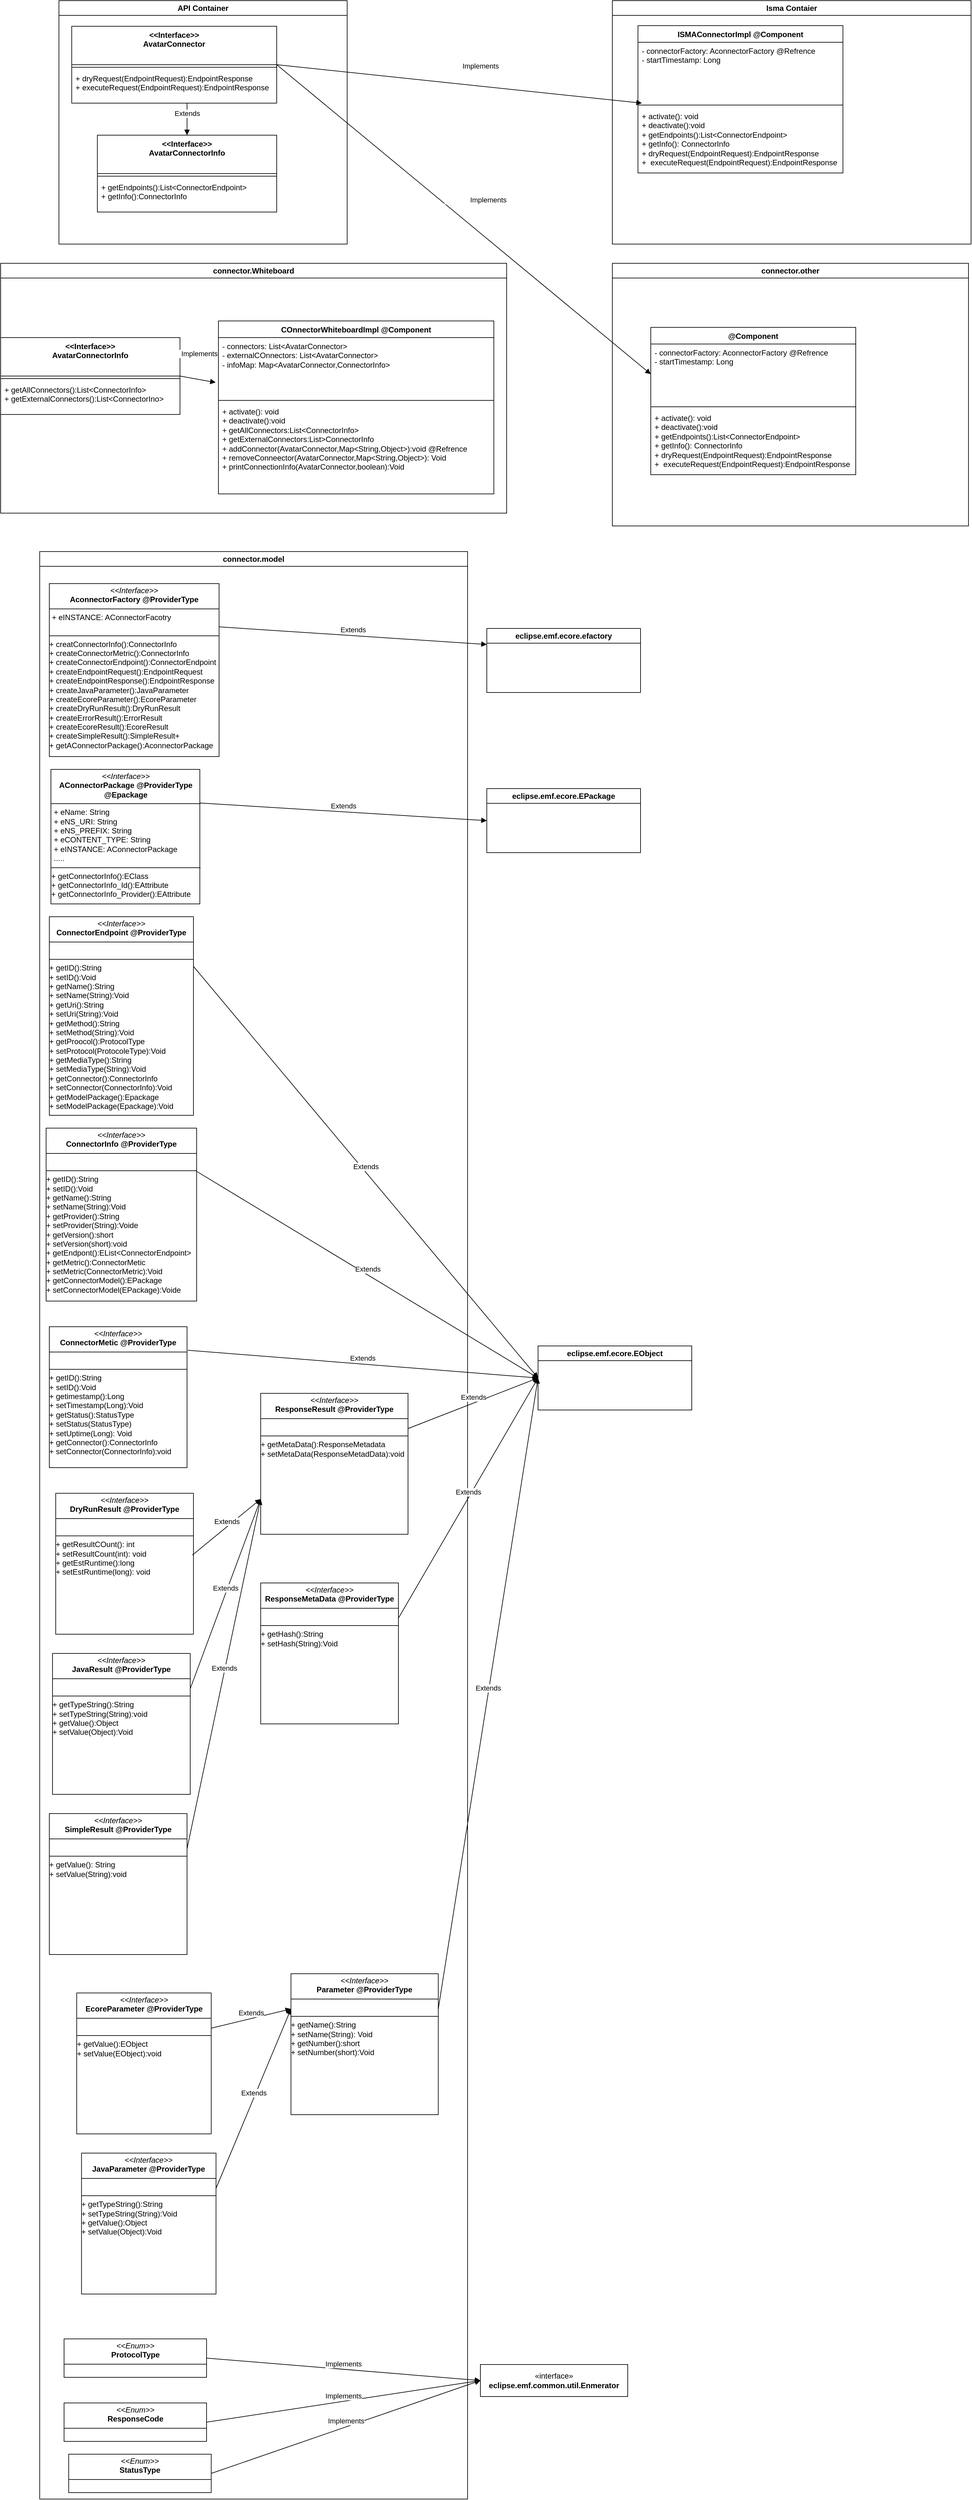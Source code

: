 <mxfile version="26.3.0">
  <diagram id="C5RBs43oDa-KdzZeNtuy" name="Page-1">
    <mxGraphModel dx="2383" dy="1114" grid="1" gridSize="10" guides="1" tooltips="1" connect="1" arrows="1" fold="1" page="1" pageScale="1" pageWidth="827" pageHeight="1169" math="0" shadow="0">
      <root>
        <mxCell id="WIyWlLk6GJQsqaUBKTNV-0" />
        <mxCell id="WIyWlLk6GJQsqaUBKTNV-1" parent="WIyWlLk6GJQsqaUBKTNV-0" />
        <mxCell id="YxOy0pmNRRjboRJVO0OH-23" value="Isma Contaier" style="swimlane;whiteSpace=wrap;html=1;" parent="WIyWlLk6GJQsqaUBKTNV-1" vertex="1">
          <mxGeometry x="134" y="20" width="560" height="380" as="geometry" />
        </mxCell>
        <mxCell id="djY0cKDpvmUm5j8Hwuhj-0" value="ISMAConnectorImpl @Component" style="swimlane;fontStyle=1;align=center;verticalAlign=top;childLayout=stackLayout;horizontal=1;startSize=26;horizontalStack=0;resizeParent=1;resizeParentMax=0;resizeLast=0;collapsible=1;marginBottom=0;whiteSpace=wrap;html=1;" vertex="1" parent="YxOy0pmNRRjboRJVO0OH-23">
          <mxGeometry x="40" y="39" width="320" height="230" as="geometry" />
        </mxCell>
        <mxCell id="djY0cKDpvmUm5j8Hwuhj-1" value="- connectorFactory: AconnectorFactory @Refrence&lt;div&gt;- startTimestamp: Long&lt;/div&gt;" style="text;strokeColor=none;fillColor=none;align=left;verticalAlign=top;spacingLeft=4;spacingRight=4;overflow=hidden;rotatable=0;points=[[0,0.5],[1,0.5]];portConstraint=eastwest;whiteSpace=wrap;html=1;" vertex="1" parent="djY0cKDpvmUm5j8Hwuhj-0">
          <mxGeometry y="26" width="320" height="94" as="geometry" />
        </mxCell>
        <mxCell id="djY0cKDpvmUm5j8Hwuhj-2" value="" style="line;strokeWidth=1;fillColor=none;align=left;verticalAlign=middle;spacingTop=-1;spacingLeft=3;spacingRight=3;rotatable=0;labelPosition=right;points=[];portConstraint=eastwest;strokeColor=inherit;" vertex="1" parent="djY0cKDpvmUm5j8Hwuhj-0">
          <mxGeometry y="120" width="320" height="8" as="geometry" />
        </mxCell>
        <mxCell id="djY0cKDpvmUm5j8Hwuhj-3" value="+ activate(): void&lt;div&gt;+ deactivate():void&lt;/div&gt;&lt;div&gt;+ getEndpoints():List&amp;lt;ConnectorEndpoint&amp;gt;&lt;/div&gt;&lt;div&gt;+ getInfo(): ConnectorInfo&lt;/div&gt;&lt;div&gt;+&amp;nbsp;&lt;span style=&quot;background-color: transparent; color: light-dark(rgb(0, 0, 0), rgb(255, 255, 255));&quot;&gt;dryRequest(EndpointRequest):EndpointResponse&lt;/span&gt;&lt;/div&gt;&lt;div&gt;&lt;span style=&quot;background-color: transparent; color: light-dark(rgb(0, 0, 0), rgb(255, 255, 255));&quot;&gt;+&amp;nbsp;&lt;/span&gt;&lt;span style=&quot;background-color: transparent; color: light-dark(rgb(0, 0, 0), rgb(255, 255, 255));&quot;&gt;&amp;nbsp;executeRequest(EndpointRequest):EndpointResponse&amp;nbsp;&lt;/span&gt;&lt;/div&gt;&lt;div&gt;&lt;span style=&quot;background-color: transparent; color: light-dark(rgb(0, 0, 0), rgb(255, 255, 255));&quot;&gt;&lt;br&gt;&lt;/span&gt;&lt;/div&gt;&lt;div&gt;&lt;span style=&quot;background-color: transparent; color: light-dark(rgb(0, 0, 0), rgb(255, 255, 255));&quot;&gt;&lt;br&gt;&lt;/span&gt;&lt;/div&gt;&lt;div&gt;&lt;span style=&quot;background-color: transparent; color: light-dark(rgb(0, 0, 0), rgb(255, 255, 255));&quot;&gt;&lt;br&gt;&lt;/span&gt;&lt;/div&gt;" style="text;strokeColor=none;fillColor=none;align=left;verticalAlign=top;spacingLeft=4;spacingRight=4;overflow=hidden;rotatable=0;points=[[0,0.5],[1,0.5]];portConstraint=eastwest;whiteSpace=wrap;html=1;" vertex="1" parent="djY0cKDpvmUm5j8Hwuhj-0">
          <mxGeometry y="128" width="320" height="102" as="geometry" />
        </mxCell>
        <mxCell id="YxOy0pmNRRjboRJVO0OH-12" value="API Container" style="swimlane;whiteSpace=wrap;html=1;" parent="WIyWlLk6GJQsqaUBKTNV-1" vertex="1">
          <mxGeometry x="-730" y="20" width="450" height="380" as="geometry" />
        </mxCell>
        <mxCell id="YxOy0pmNRRjboRJVO0OH-15" value="&amp;lt;&amp;lt;Interface&amp;gt;&amp;gt;&lt;div&gt;AvatarConnector&lt;/div&gt;" style="swimlane;fontStyle=1;align=center;verticalAlign=top;childLayout=stackLayout;horizontal=1;startSize=60;horizontalStack=0;resizeParent=1;resizeParentMax=0;resizeLast=0;collapsible=1;marginBottom=0;whiteSpace=wrap;html=1;fillStyle=auto;" parent="YxOy0pmNRRjboRJVO0OH-12" vertex="1">
          <mxGeometry x="20" y="40" width="320" height="120" as="geometry">
            <mxRectangle x="60" y="50" width="120" height="40" as="alternateBounds" />
          </mxGeometry>
        </mxCell>
        <mxCell id="YxOy0pmNRRjboRJVO0OH-17" value="" style="line;strokeWidth=1;fillColor=none;align=left;verticalAlign=middle;spacingTop=-1;spacingLeft=3;spacingRight=3;rotatable=0;labelPosition=right;points=[];portConstraint=eastwest;strokeColor=inherit;" parent="YxOy0pmNRRjboRJVO0OH-15" vertex="1">
          <mxGeometry y="60" width="320" height="8" as="geometry" />
        </mxCell>
        <mxCell id="YxOy0pmNRRjboRJVO0OH-18" value="+ dryRequest(EndpointRequest):EndpointResponse&lt;div&gt;+ executeRequest(EndpointRequest):EndpointResponse&amp;nbsp;&lt;/div&gt;" style="text;strokeColor=none;fillColor=none;align=left;verticalAlign=top;spacingLeft=4;spacingRight=4;overflow=hidden;rotatable=0;points=[[0,0.5],[1,0.5]];portConstraint=eastwest;whiteSpace=wrap;html=1;" parent="YxOy0pmNRRjboRJVO0OH-15" vertex="1">
          <mxGeometry y="68" width="320" height="52" as="geometry" />
        </mxCell>
        <mxCell id="YxOy0pmNRRjboRJVO0OH-19" value="&amp;lt;&amp;lt;Interface&amp;gt;&amp;gt;&lt;div&gt;AvatarConnectorInfo&lt;/div&gt;" style="swimlane;fontStyle=1;align=center;verticalAlign=top;childLayout=stackLayout;horizontal=1;startSize=60;horizontalStack=0;resizeParent=1;resizeParentMax=0;resizeLast=0;collapsible=1;marginBottom=0;whiteSpace=wrap;html=1;fillStyle=auto;" parent="YxOy0pmNRRjboRJVO0OH-12" vertex="1">
          <mxGeometry x="60" y="210" width="280" height="120" as="geometry">
            <mxRectangle x="60" y="50" width="120" height="40" as="alternateBounds" />
          </mxGeometry>
        </mxCell>
        <mxCell id="YxOy0pmNRRjboRJVO0OH-20" value="" style="line;strokeWidth=1;fillColor=none;align=left;verticalAlign=middle;spacingTop=-1;spacingLeft=3;spacingRight=3;rotatable=0;labelPosition=right;points=[];portConstraint=eastwest;strokeColor=inherit;" parent="YxOy0pmNRRjboRJVO0OH-19" vertex="1">
          <mxGeometry y="60" width="280" height="8" as="geometry" />
        </mxCell>
        <mxCell id="YxOy0pmNRRjboRJVO0OH-21" value="+ getEndpoints():List&amp;lt;ConnectorEndpoint&amp;gt;&lt;div&gt;+ getInfo():ConnectorInfo&amp;nbsp;&lt;/div&gt;" style="text;strokeColor=none;fillColor=none;align=left;verticalAlign=top;spacingLeft=4;spacingRight=4;overflow=hidden;rotatable=0;points=[[0,0.5],[1,0.5]];portConstraint=eastwest;whiteSpace=wrap;html=1;" parent="YxOy0pmNRRjboRJVO0OH-19" vertex="1">
          <mxGeometry y="68" width="280" height="52" as="geometry" />
        </mxCell>
        <mxCell id="YxOy0pmNRRjboRJVO0OH-24" value="Extends" style="html=1;verticalAlign=bottom;endArrow=block;curved=0;rounded=0;entryX=0.5;entryY=0;entryDx=0;entryDy=0;" parent="YxOy0pmNRRjboRJVO0OH-12" target="YxOy0pmNRRjboRJVO0OH-19" edge="1">
          <mxGeometry width="80" relative="1" as="geometry">
            <mxPoint x="200" y="160" as="sourcePoint" />
            <mxPoint x="290" y="380.5" as="targetPoint" />
          </mxGeometry>
        </mxCell>
        <mxCell id="djY0cKDpvmUm5j8Hwuhj-4" value="&lt;blockquote style=&quot;margin: 0 0 0 40px; border: none; padding: 0px;&quot;&gt;Implements&lt;/blockquote&gt;" style="html=1;verticalAlign=bottom;endArrow=block;curved=0;rounded=0;entryX=0.019;entryY=0.125;entryDx=0;entryDy=0;exitX=1;exitY=0.5;exitDx=0;exitDy=0;entryPerimeter=0;" edge="1" parent="WIyWlLk6GJQsqaUBKTNV-1" source="YxOy0pmNRRjboRJVO0OH-15" target="djY0cKDpvmUm5j8Hwuhj-2">
          <mxGeometry x="0.034" y="20" width="80" relative="1" as="geometry">
            <mxPoint x="-320.0" y="140.002" as="sourcePoint" />
            <mxPoint x="241.12" y="144.99" as="targetPoint" />
            <Array as="points" />
            <mxPoint x="1" as="offset" />
          </mxGeometry>
        </mxCell>
        <mxCell id="djY0cKDpvmUm5j8Hwuhj-14" value="eclipse.emf.ecore.efactory" style="swimlane;whiteSpace=wrap;html=1;" vertex="1" parent="WIyWlLk6GJQsqaUBKTNV-1">
          <mxGeometry x="-62" y="1000" width="240" height="100" as="geometry">
            <mxRectangle x="-370" y="440" width="180" height="30" as="alternateBounds" />
          </mxGeometry>
        </mxCell>
        <mxCell id="djY0cKDpvmUm5j8Hwuhj-6" value="connector.model" style="swimlane;whiteSpace=wrap;html=1;" vertex="1" parent="WIyWlLk6GJQsqaUBKTNV-1">
          <mxGeometry x="-760" y="880" width="668" height="3040" as="geometry">
            <mxRectangle x="-760" y="560" width="130" height="30" as="alternateBounds" />
          </mxGeometry>
        </mxCell>
        <mxCell id="djY0cKDpvmUm5j8Hwuhj-32" value="&lt;p style=&quot;margin:0px;margin-top:4px;text-align:center;&quot;&gt;&lt;i&gt;&amp;lt;&amp;lt;Interface&amp;gt;&amp;gt;&lt;/i&gt;&lt;br&gt;&lt;b&gt;AconnectorFactory @ProviderType&lt;/b&gt;&lt;/p&gt;&lt;hr size=&quot;1&quot; style=&quot;border-style:solid;&quot;&gt;&lt;p style=&quot;margin:0px;margin-left:4px;&quot;&gt;+ eINSTANCE: AConnectorFacotry&lt;br&gt;&lt;br&gt;&lt;/p&gt;&lt;hr size=&quot;1&quot; style=&quot;border-style:solid;&quot;&gt;&lt;div&gt;+ creatConnectorInfo():ConnectorInfo&lt;/div&gt;&lt;div&gt;+ createConnectorMetric():ConnectorInfo&lt;/div&gt;&lt;div&gt;+ createConnectorEndpoint():ConnectorEndpoint&lt;/div&gt;&lt;div&gt;+ createEndpointRequest():EndpointRequest&lt;/div&gt;&lt;div&gt;+ createEndpointResponse():EndpointResponse&lt;/div&gt;&lt;div&gt;+ createJavaParameter():JavaParameter&lt;/div&gt;&lt;div&gt;+ createEcoreParameter():EcoreParameter&lt;/div&gt;&lt;div&gt;+ createDryRunResult():DryRunResult&lt;/div&gt;&lt;div&gt;+ createErrorResult():ErrorResult&lt;/div&gt;&lt;div&gt;+ createEcoreResult():EcoreResult&lt;/div&gt;&lt;div&gt;+ createSimpleResult():SimpleResult+&lt;/div&gt;&lt;div&gt;&lt;span style=&quot;background-color: transparent; color: light-dark(rgb(0, 0, 0), rgb(255, 255, 255));&quot;&gt;+ getAConnectorPackage():AconnectorPackage&lt;/span&gt;&lt;span style=&quot;color: light-dark(rgba(0, 0, 0, 0), rgb(237, 237, 237)); font-family: monospace; font-size: 0px; text-wrap-mode: nowrap; background-color: transparent;&quot;&gt;%3CmxGraphModel%3E%3Croot%3E%3CmxCell%20id%3D%220%22%2F%3E%3CmxCell%20id%3D%221%22%20parent%3D%220%22%2F%3E%3CmxCell%20id%3D%222%22%20value%3D%22%26lt%3Bdiv%26gt%3B%2B%20creatConnectorInfo()%3AConnectorInfo%26lt%3B%2Fdiv%26gt%3B%26lt%3Bdiv%26gt%3B%2B%20createConnectorMetric()%3AConnectorInfo%26lt%3B%2Fdiv%26gt%3B%26lt%3Bdiv%26gt%3B%2B%20createConnectorEndpoint()%3AConnectorEndpoint%26lt%3B%2Fdiv%26gt%3B%26lt%3Bdiv%26gt%3B%2B%20createEndpointRequest()%3AEndpointRequest%26lt%3B%2Fdiv%26gt%3B%26lt%3Bdiv%26gt%3B%2B%20createEndpointResponse()%3AEndpointResponse%26lt%3B%2Fdiv%26gt%3B%26lt%3Bdiv%26gt%3B%2B%20createJavaParameter()%3AJavaParameter%26lt%3B%2Fdiv%26gt%3B%26lt%3Bdiv%26gt%3B%2B%20createEcoreParameter()%3AEcoreParameter%26lt%3B%2Fdiv%26gt%3B%26lt%3Bdiv%26gt%3B%2B%20createDryRunResult()%3ADryRunResult%26lt%3B%2Fdiv%26gt%3B%26lt%3Bdiv%26gt%3B%2B%20createErrorResult()%3AErrorResult%26lt%3B%2Fdiv%26gt%3B%26lt%3Bdiv%26gt%3B%2B%20createEcoreResult()%3AEcoreResult%26lt%3B%2Fdiv%26gt%3B%26lt%3Bdiv%26gt%3B%2B%20createSimpleResult()%3ASimpleResult%26lt%3B%2Fdiv%26gt%3B%26lt%3Bdiv%26gt%3B%2B%20getAConnectorPackage()%3AAconnectorPackage%26lt%3B%2Fdiv%26gt%3B%22%20style%3D%22text%3BstrokeColor%3Dnone%3BfillColor%3Dnone%3Balign%3Dleft%3BverticalAlign%3Dtop%3BspacingLeft%3D4%3BspacingRight%3D4%3Boverflow%3Dhidden%3Brotatable%3D0%3Bpoints%3D%5B%5B0%2C0.5%5D%2C%5B1%2C0.5%5D%5D%3BportConstraint%3Deastwest%3BwhiteSpace%3Dwrap%3Bhtml%3D1%3B%22%20vertex%3D%221%22%20parent%3D%221%22%3E%3CmxGeometry%20x%3D%22-807%22%20y%3D%22640%22%20width%3D%22320%22%20height%3D%22220%22%20as%3D%22geometry%22%2F%3E%3C%2FmxCell%3E%3C%2Froot%3E%3C%2FmxGraphModel%3E&lt;/span&gt;&lt;/div&gt;" style="verticalAlign=top;align=left;overflow=fill;html=1;whiteSpace=wrap;" vertex="1" parent="djY0cKDpvmUm5j8Hwuhj-6">
          <mxGeometry x="15" y="50" width="265" height="270" as="geometry" />
        </mxCell>
        <mxCell id="djY0cKDpvmUm5j8Hwuhj-40" value="&lt;p style=&quot;margin:0px;margin-top:4px;text-align:center;&quot;&gt;&lt;i&gt;&amp;lt;&amp;lt;Interface&amp;gt;&amp;gt;&lt;/i&gt;&lt;br&gt;&lt;b&gt;AConnectorPackage @ProviderType @Epackage&lt;/b&gt;&lt;/p&gt;&lt;hr size=&quot;1&quot; style=&quot;border-style:solid;&quot;&gt;&lt;p style=&quot;margin:0px;margin-left:4px;&quot;&gt;+ eName: String&lt;/p&gt;&lt;p style=&quot;margin:0px;margin-left:4px;&quot;&gt;+ eNS_URI: String&lt;/p&gt;&lt;p style=&quot;margin:0px;margin-left:4px;&quot;&gt;+ eNS_PREFIX: String&lt;/p&gt;&lt;p style=&quot;margin:0px;margin-left:4px;&quot;&gt;+ eCONTENT_TYPE: String&lt;/p&gt;&lt;p style=&quot;margin:0px;margin-left:4px;&quot;&gt;+ eINSTANCE: AConnectorPackage&lt;/p&gt;&lt;p style=&quot;margin:0px;margin-left:4px;&quot;&gt;.....&lt;/p&gt;&lt;hr size=&quot;1&quot; style=&quot;border-style:solid;&quot;&gt;&lt;div&gt;+ getConnectorInfo():EClass&lt;br&gt;&lt;/div&gt;&lt;div&gt;+ getConnectorInfo_Id():EAttribute&lt;/div&gt;&lt;div&gt;+ getConnectorInfo_Provider():EAttribute&lt;/div&gt;&lt;div&gt;.....&lt;/div&gt;&lt;div&gt;&lt;br&gt;&lt;/div&gt;" style="verticalAlign=top;align=left;overflow=fill;html=1;whiteSpace=wrap;" vertex="1" parent="djY0cKDpvmUm5j8Hwuhj-6">
          <mxGeometry x="17.5" y="340" width="232.5" height="210" as="geometry" />
        </mxCell>
        <mxCell id="djY0cKDpvmUm5j8Hwuhj-44" value="&lt;p style=&quot;margin:0px;margin-top:4px;text-align:center;&quot;&gt;&lt;i&gt;&amp;lt;&amp;lt;Interface&amp;gt;&amp;gt;&lt;/i&gt;&lt;br&gt;&lt;b&gt;ConnectorEndpoint @ProviderType&lt;/b&gt;&lt;/p&gt;&lt;hr size=&quot;1&quot; style=&quot;border-style:solid;&quot;&gt;&lt;p style=&quot;margin:0px;margin-left:4px;&quot;&gt;&lt;br&gt;&lt;/p&gt;&lt;hr size=&quot;1&quot; style=&quot;border-style:solid;&quot;&gt;&lt;div&gt;+ getID():String&lt;/div&gt;&lt;div&gt;+ setID():Void&lt;/div&gt;&lt;div&gt;+ getName():String&lt;/div&gt;&lt;div&gt;+ setName(String):Void&lt;/div&gt;&lt;div&gt;+ getUri():String&lt;/div&gt;&lt;div&gt;+ setUri(String):Void&lt;/div&gt;&lt;div&gt;+ getMethod():String&lt;/div&gt;&lt;div&gt;+ setMethod(String):Void&lt;/div&gt;&lt;div&gt;+ getProocol():ProtocolType&lt;/div&gt;&lt;div&gt;+ setProtocol(ProtocoleType):Void&lt;/div&gt;&lt;div&gt;+ getMediaType():String&lt;/div&gt;&lt;div&gt;+ setMediaType(String):Void&lt;/div&gt;&lt;div&gt;+ getConnector():ConnectorInfo&lt;/div&gt;&lt;div&gt;+ setConnector(ConnectorInfo):Void&lt;/div&gt;&lt;div&gt;+ getModelPackage():Epackage&lt;/div&gt;&lt;div&gt;+ setModelPackage(Epackage):Void&lt;/div&gt;&lt;div&gt;&lt;br&gt;&lt;/div&gt;&lt;div&gt;&lt;br&gt;&lt;/div&gt;&lt;div&gt;&lt;br&gt;&lt;/div&gt;&lt;div&gt;&lt;br&gt;&lt;/div&gt;" style="verticalAlign=top;align=left;overflow=fill;html=1;whiteSpace=wrap;" vertex="1" parent="djY0cKDpvmUm5j8Hwuhj-6">
          <mxGeometry x="15" y="570" width="225" height="310" as="geometry" />
        </mxCell>
        <mxCell id="djY0cKDpvmUm5j8Hwuhj-46" value="&lt;p style=&quot;margin:0px;margin-top:4px;text-align:center;&quot;&gt;&lt;i&gt;&amp;lt;&amp;lt;Interface&amp;gt;&amp;gt;&lt;/i&gt;&lt;br&gt;&lt;b&gt;ConnectorInfo @ProviderType&lt;/b&gt;&lt;/p&gt;&lt;hr size=&quot;1&quot; style=&quot;border-style:solid;&quot;&gt;&lt;p style=&quot;margin:0px;margin-left:4px;&quot;&gt;&lt;br&gt;&lt;/p&gt;&lt;hr size=&quot;1&quot; style=&quot;border-style:solid;&quot;&gt;&lt;div&gt;+ getID():String&lt;/div&gt;&lt;div&gt;+ setID():Void&lt;/div&gt;&lt;div&gt;+ getName():String&lt;/div&gt;&lt;div&gt;+ setName(String):Void&lt;/div&gt;&lt;div&gt;+ getProvider():String&lt;/div&gt;&lt;div&gt;+ setProvider(String):Voide&lt;/div&gt;&lt;div&gt;+ getVersion():short&lt;/div&gt;&lt;div&gt;+ setVersion(short):void&lt;/div&gt;&lt;div&gt;+ getEndpont():EList&amp;lt;ConnectorEndpoint&amp;gt;&lt;/div&gt;&lt;div&gt;+ getMetric():ConnectorMetic&lt;/div&gt;&lt;div&gt;+ setMetric(ConnectorMetric):Void&lt;/div&gt;&lt;div&gt;+ getConnectorModel():EPackage&lt;/div&gt;&lt;div&gt;+ setConnectorModel(EPackage):Voide&lt;/div&gt;&lt;div&gt;&lt;br&gt;&lt;/div&gt;&lt;div&gt;&lt;br&gt;&lt;/div&gt;&lt;div&gt;&lt;br&gt;&lt;/div&gt;&lt;div&gt;&lt;br&gt;&lt;/div&gt;&lt;div&gt;&lt;br&gt;&lt;/div&gt;" style="verticalAlign=top;align=left;overflow=fill;html=1;whiteSpace=wrap;" vertex="1" parent="djY0cKDpvmUm5j8Hwuhj-6">
          <mxGeometry x="10" y="900" width="235" height="270" as="geometry" />
        </mxCell>
        <mxCell id="djY0cKDpvmUm5j8Hwuhj-48" value="&lt;p style=&quot;margin:0px;margin-top:4px;text-align:center;&quot;&gt;&lt;i&gt;&amp;lt;&amp;lt;Interface&amp;gt;&amp;gt;&lt;/i&gt;&lt;br&gt;&lt;b&gt;ConnectorMetic @ProviderType&lt;/b&gt;&lt;/p&gt;&lt;hr size=&quot;1&quot; style=&quot;border-style:solid;&quot;&gt;&lt;p style=&quot;margin:0px;margin-left:4px;&quot;&gt;&lt;br&gt;&lt;/p&gt;&lt;hr size=&quot;1&quot; style=&quot;border-style:solid;&quot;&gt;&lt;div&gt;+ getID():String&lt;/div&gt;&lt;div&gt;+ setID():Void&lt;/div&gt;&lt;div&gt;+ getimestamp():Long&lt;/div&gt;&lt;div&gt;+ setTimestamp(Long):Void&lt;/div&gt;&lt;div&gt;+ getStatus():StatusType&lt;/div&gt;&lt;div&gt;+ setStatus(StatusType)&lt;/div&gt;&lt;div&gt;+ setUptime(Long): Void&lt;/div&gt;&lt;div&gt;+ getConnector():ConnectorInfo&lt;/div&gt;&lt;div&gt;+ setConnector(ConnectorInfo):void&lt;/div&gt;&lt;div&gt;&lt;br&gt;&lt;/div&gt;&lt;div&gt;&lt;br&gt;&lt;/div&gt;&lt;div&gt;&lt;br&gt;&lt;/div&gt;&lt;div&gt;&lt;br&gt;&lt;/div&gt;&lt;div&gt;&lt;br&gt;&lt;/div&gt;&lt;div&gt;&lt;br&gt;&lt;/div&gt;" style="verticalAlign=top;align=left;overflow=fill;html=1;whiteSpace=wrap;" vertex="1" parent="djY0cKDpvmUm5j8Hwuhj-6">
          <mxGeometry x="15" y="1210" width="215" height="220" as="geometry" />
        </mxCell>
        <mxCell id="djY0cKDpvmUm5j8Hwuhj-50" value="&lt;p style=&quot;margin:0px;margin-top:4px;text-align:center;&quot;&gt;&lt;i&gt;&amp;lt;&amp;lt;Interface&amp;gt;&amp;gt;&lt;/i&gt;&lt;br&gt;&lt;b&gt;DryRunResult @ProviderType&lt;/b&gt;&lt;/p&gt;&lt;hr size=&quot;1&quot; style=&quot;border-style:solid;&quot;&gt;&lt;p style=&quot;margin:0px;margin-left:4px;&quot;&gt;&lt;br&gt;&lt;/p&gt;&lt;hr size=&quot;1&quot; style=&quot;border-style:solid;&quot;&gt;&lt;div&gt;+ getResultCOunt(): int&lt;/div&gt;&lt;div&gt;+ setResultCount(int): void&lt;/div&gt;&lt;div&gt;+ getEstRuntime():long&lt;/div&gt;&lt;div&gt;+ setEstRuntime(long): void&lt;/div&gt;&lt;div&gt;&lt;br&gt;&lt;/div&gt;&lt;div&gt;&lt;br&gt;&lt;/div&gt;&lt;div&gt;&lt;br&gt;&lt;/div&gt;&lt;div&gt;&lt;br&gt;&lt;/div&gt;&lt;div&gt;&lt;br&gt;&lt;/div&gt;&lt;div&gt;&lt;br&gt;&lt;/div&gt;" style="verticalAlign=top;align=left;overflow=fill;html=1;whiteSpace=wrap;" vertex="1" parent="djY0cKDpvmUm5j8Hwuhj-6">
          <mxGeometry x="25" y="1470" width="215" height="220" as="geometry" />
        </mxCell>
        <mxCell id="djY0cKDpvmUm5j8Hwuhj-51" value="&lt;p style=&quot;margin:0px;margin-top:4px;text-align:center;&quot;&gt;&lt;i&gt;&amp;lt;&amp;lt;Interface&amp;gt;&amp;gt;&lt;/i&gt;&lt;br&gt;&lt;b&gt;ResponseResult @ProviderType&lt;/b&gt;&lt;/p&gt;&lt;hr size=&quot;1&quot; style=&quot;border-style:solid;&quot;&gt;&lt;p style=&quot;margin:0px;margin-left:4px;&quot;&gt;&lt;br&gt;&lt;/p&gt;&lt;hr size=&quot;1&quot; style=&quot;border-style:solid;&quot;&gt;&lt;div&gt;+ getMetaData():ResponseMetadata&lt;/div&gt;&lt;div&gt;+ setMetaData(ResponseMetadData):void&lt;/div&gt;&lt;div&gt;&lt;br&gt;&lt;/div&gt;&lt;div&gt;&lt;br&gt;&lt;/div&gt;&lt;div&gt;&lt;br&gt;&lt;/div&gt;&lt;div&gt;&lt;br&gt;&lt;/div&gt;&lt;div&gt;&lt;br&gt;&lt;/div&gt;&lt;div&gt;&lt;br&gt;&lt;/div&gt;" style="verticalAlign=top;align=left;overflow=fill;html=1;whiteSpace=wrap;" vertex="1" parent="djY0cKDpvmUm5j8Hwuhj-6">
          <mxGeometry x="345" y="1314" width="230" height="220" as="geometry" />
        </mxCell>
        <mxCell id="djY0cKDpvmUm5j8Hwuhj-52" value="Extends" style="html=1;verticalAlign=bottom;endArrow=block;curved=0;rounded=0;exitX=0.992;exitY=0.439;exitDx=0;exitDy=0;entryX=0;entryY=0.75;entryDx=0;entryDy=0;exitPerimeter=0;" edge="1" parent="djY0cKDpvmUm5j8Hwuhj-6" source="djY0cKDpvmUm5j8Hwuhj-50" target="djY0cKDpvmUm5j8Hwuhj-51">
          <mxGeometry width="80" relative="1" as="geometry">
            <mxPoint x="245" y="1587" as="sourcePoint" />
            <mxPoint x="764" y="1130" as="targetPoint" />
          </mxGeometry>
        </mxCell>
        <mxCell id="djY0cKDpvmUm5j8Hwuhj-57" value="Extends" style="html=1;verticalAlign=bottom;endArrow=block;curved=0;rounded=0;exitX=1;exitY=0.25;exitDx=0;exitDy=0;entryX=0;entryY=0.25;entryDx=0;entryDy=0;" edge="1" parent="djY0cKDpvmUm5j8Hwuhj-6" source="djY0cKDpvmUm5j8Hwuhj-55" target="djY0cKDpvmUm5j8Hwuhj-56">
          <mxGeometry width="80" relative="1" as="geometry">
            <mxPoint x="240" y="1802" as="sourcePoint" />
            <mxPoint x="342" y="1580" as="targetPoint" />
          </mxGeometry>
        </mxCell>
        <mxCell id="djY0cKDpvmUm5j8Hwuhj-62" value="Extends" style="html=1;verticalAlign=bottom;endArrow=block;curved=0;rounded=0;exitX=1;exitY=0.25;exitDx=0;exitDy=0;entryX=0;entryY=0.25;entryDx=0;entryDy=0;" edge="1" parent="djY0cKDpvmUm5j8Hwuhj-6" source="djY0cKDpvmUm5j8Hwuhj-59" target="djY0cKDpvmUm5j8Hwuhj-56">
          <mxGeometry width="80" relative="1" as="geometry">
            <mxPoint x="307" y="2030" as="sourcePoint" />
            <mxPoint x="407" y="1800" as="targetPoint" />
          </mxGeometry>
        </mxCell>
        <mxCell id="djY0cKDpvmUm5j8Hwuhj-63" value="&lt;p style=&quot;margin:0px;margin-top:4px;text-align:center;&quot;&gt;&lt;i&gt;&amp;lt;&amp;lt;Interface&amp;gt;&amp;gt;&lt;/i&gt;&lt;br&gt;&lt;b&gt;JavaResult @ProviderType&lt;/b&gt;&lt;/p&gt;&lt;hr size=&quot;1&quot; style=&quot;border-style:solid;&quot;&gt;&lt;p style=&quot;margin:0px;margin-left:4px;&quot;&gt;&lt;br&gt;&lt;/p&gt;&lt;hr size=&quot;1&quot; style=&quot;border-style:solid;&quot;&gt;&lt;div&gt;+ getTypeString():String&lt;/div&gt;&lt;div&gt;+ setTypeString(String):void&lt;/div&gt;&lt;div&gt;+ getValue():Object&lt;/div&gt;&lt;div&gt;+ setValue(Object):Void&lt;/div&gt;&lt;div&gt;&lt;br&gt;&lt;/div&gt;&lt;div&gt;&lt;br&gt;&lt;/div&gt;&lt;div&gt;&lt;br&gt;&lt;/div&gt;&lt;div&gt;&lt;br&gt;&lt;/div&gt;&lt;div&gt;&lt;br&gt;&lt;/div&gt;&lt;div&gt;&lt;br&gt;&lt;/div&gt;" style="verticalAlign=top;align=left;overflow=fill;html=1;whiteSpace=wrap;" vertex="1" parent="djY0cKDpvmUm5j8Hwuhj-6">
          <mxGeometry x="20" y="1720" width="215" height="220" as="geometry" />
        </mxCell>
        <mxCell id="djY0cKDpvmUm5j8Hwuhj-64" value="Extends" style="html=1;verticalAlign=bottom;endArrow=block;curved=0;rounded=0;exitX=1;exitY=0.25;exitDx=0;exitDy=0;entryX=0;entryY=0.75;entryDx=0;entryDy=0;" edge="1" parent="djY0cKDpvmUm5j8Hwuhj-6" source="djY0cKDpvmUm5j8Hwuhj-63" target="djY0cKDpvmUm5j8Hwuhj-51">
          <mxGeometry width="80" relative="1" as="geometry">
            <mxPoint x="264.75" y="1778" as="sourcePoint" />
            <mxPoint x="386.75" y="1670" as="targetPoint" />
          </mxGeometry>
        </mxCell>
        <mxCell id="djY0cKDpvmUm5j8Hwuhj-56" value="&lt;p style=&quot;margin:0px;margin-top:4px;text-align:center;&quot;&gt;&lt;i&gt;&amp;lt;&amp;lt;Interface&amp;gt;&amp;gt;&lt;/i&gt;&lt;br&gt;&lt;b&gt;Parameter @ProviderType&lt;/b&gt;&lt;/p&gt;&lt;hr size=&quot;1&quot; style=&quot;border-style:solid;&quot;&gt;&lt;p style=&quot;margin:0px;margin-left:4px;&quot;&gt;&lt;br&gt;&lt;/p&gt;&lt;hr size=&quot;1&quot; style=&quot;border-style:solid;&quot;&gt;&lt;div&gt;+ getName():String&lt;/div&gt;&lt;div&gt;+ setName(String): Void&lt;/div&gt;&lt;div&gt;+ getNumber():short&lt;/div&gt;&lt;div&gt;+ setNumber(short):Void&lt;/div&gt;&lt;div&gt;&lt;br&gt;&lt;/div&gt;&lt;div&gt;&lt;br&gt;&lt;/div&gt;&lt;div&gt;&lt;br&gt;&lt;/div&gt;&lt;div&gt;&lt;br&gt;&lt;/div&gt;&lt;div&gt;&lt;br&gt;&lt;/div&gt;" style="verticalAlign=top;align=left;overflow=fill;html=1;whiteSpace=wrap;" vertex="1" parent="djY0cKDpvmUm5j8Hwuhj-6">
          <mxGeometry x="392.25" y="2220" width="230" height="220" as="geometry" />
        </mxCell>
        <mxCell id="djY0cKDpvmUm5j8Hwuhj-55" value="&lt;p style=&quot;margin:0px;margin-top:4px;text-align:center;&quot;&gt;&lt;i&gt;&amp;lt;&amp;lt;Interface&amp;gt;&amp;gt;&lt;/i&gt;&lt;br&gt;&lt;b&gt;EcoreParameter @ProviderType&lt;/b&gt;&lt;/p&gt;&lt;hr size=&quot;1&quot; style=&quot;border-style:solid;&quot;&gt;&lt;p style=&quot;margin:0px;margin-left:4px;&quot;&gt;&lt;br&gt;&lt;/p&gt;&lt;hr size=&quot;1&quot; style=&quot;border-style:solid;&quot;&gt;&lt;div&gt;+ getValue():EObject&lt;/div&gt;&lt;div&gt;+ setValue(EObject):void&lt;/div&gt;&lt;div&gt;&lt;br&gt;&lt;/div&gt;&lt;div&gt;&lt;br&gt;&lt;/div&gt;&lt;div&gt;&lt;br&gt;&lt;/div&gt;&lt;div&gt;&lt;br&gt;&lt;/div&gt;&lt;div&gt;&lt;br&gt;&lt;/div&gt;&lt;div&gt;&lt;br&gt;&lt;/div&gt;" style="verticalAlign=top;align=left;overflow=fill;html=1;whiteSpace=wrap;" vertex="1" parent="djY0cKDpvmUm5j8Hwuhj-6">
          <mxGeometry x="57.75" y="2250" width="210" height="220" as="geometry" />
        </mxCell>
        <mxCell id="djY0cKDpvmUm5j8Hwuhj-59" value="&lt;p style=&quot;margin:0px;margin-top:4px;text-align:center;&quot;&gt;&lt;i&gt;&amp;lt;&amp;lt;Interface&amp;gt;&amp;gt;&lt;/i&gt;&lt;br&gt;&lt;b&gt;JavaParameter @ProviderType&lt;/b&gt;&lt;/p&gt;&lt;hr size=&quot;1&quot; style=&quot;border-style:solid;&quot;&gt;&lt;p style=&quot;margin:0px;margin-left:4px;&quot;&gt;&lt;br&gt;&lt;/p&gt;&lt;hr size=&quot;1&quot; style=&quot;border-style:solid;&quot;&gt;&lt;div&gt;+ getTypeString():String&lt;/div&gt;&lt;div&gt;+ setTypeString(String):Void&lt;/div&gt;&lt;div&gt;+ getValue():Object&lt;/div&gt;&lt;div&gt;+ setValue(Object):Void&lt;/div&gt;&lt;div&gt;&lt;br&gt;&lt;/div&gt;&lt;div&gt;&lt;br&gt;&lt;/div&gt;&lt;div&gt;&lt;br&gt;&lt;/div&gt;&lt;div&gt;&lt;br&gt;&lt;/div&gt;&lt;div&gt;&lt;br&gt;&lt;/div&gt;" style="verticalAlign=top;align=left;overflow=fill;html=1;whiteSpace=wrap;" vertex="1" parent="djY0cKDpvmUm5j8Hwuhj-6">
          <mxGeometry x="65.25" y="2500" width="210" height="220" as="geometry" />
        </mxCell>
        <mxCell id="djY0cKDpvmUm5j8Hwuhj-68" value="&lt;p style=&quot;margin:0px;margin-top:4px;text-align:center;&quot;&gt;&lt;i&gt;&amp;lt;&amp;lt;Enum&amp;gt;&amp;gt;&lt;/i&gt;&lt;br&gt;&lt;b&gt;ProtocolType&lt;/b&gt;&lt;/p&gt;&lt;hr size=&quot;1&quot; style=&quot;border-style:solid;&quot;&gt;&lt;p style=&quot;margin:0px;margin-left:4px;&quot;&gt;&lt;br&gt;&lt;/p&gt;" style="verticalAlign=top;align=left;overflow=fill;html=1;whiteSpace=wrap;" vertex="1" parent="djY0cKDpvmUm5j8Hwuhj-6">
          <mxGeometry x="38" y="2790" width="222.5" height="60" as="geometry" />
        </mxCell>
        <mxCell id="djY0cKDpvmUm5j8Hwuhj-70" value="&lt;p style=&quot;margin:0px;margin-top:4px;text-align:center;&quot;&gt;&lt;i&gt;&amp;lt;&amp;lt;Enum&amp;gt;&amp;gt;&lt;/i&gt;&lt;br&gt;&lt;b&gt;ResponseCode&lt;/b&gt;&lt;/p&gt;&lt;hr size=&quot;1&quot; style=&quot;border-style:solid;&quot;&gt;&lt;p style=&quot;margin:0px;margin-left:4px;&quot;&gt;&lt;br&gt;&lt;/p&gt;" style="verticalAlign=top;align=left;overflow=fill;html=1;whiteSpace=wrap;" vertex="1" parent="djY0cKDpvmUm5j8Hwuhj-6">
          <mxGeometry x="38" y="2890" width="222.5" height="60" as="geometry" />
        </mxCell>
        <mxCell id="djY0cKDpvmUm5j8Hwuhj-77" value="&lt;p style=&quot;margin:0px;margin-top:4px;text-align:center;&quot;&gt;&lt;i&gt;&amp;lt;&amp;lt;Interface&amp;gt;&amp;gt;&lt;/i&gt;&lt;br&gt;&lt;b&gt;ResponseMetaData @ProviderType&lt;/b&gt;&lt;/p&gt;&lt;hr size=&quot;1&quot; style=&quot;border-style:solid;&quot;&gt;&lt;p style=&quot;margin:0px;margin-left:4px;&quot;&gt;&lt;br&gt;&lt;/p&gt;&lt;hr size=&quot;1&quot; style=&quot;border-style:solid;&quot;&gt;&lt;div&gt;+ getHash():String&lt;/div&gt;&lt;div&gt;+ setHash(String):Void&lt;/div&gt;&lt;div&gt;&lt;br&gt;&lt;/div&gt;&lt;div&gt;&lt;br&gt;&lt;/div&gt;&lt;div&gt;&lt;br&gt;&lt;/div&gt;&lt;div&gt;&lt;br&gt;&lt;/div&gt;&lt;div&gt;&lt;br&gt;&lt;/div&gt;&lt;div&gt;&lt;br&gt;&lt;/div&gt;" style="verticalAlign=top;align=left;overflow=fill;html=1;whiteSpace=wrap;" vertex="1" parent="djY0cKDpvmUm5j8Hwuhj-6">
          <mxGeometry x="345" y="1610" width="215" height="220" as="geometry" />
        </mxCell>
        <mxCell id="djY0cKDpvmUm5j8Hwuhj-79" value="&lt;p style=&quot;margin:0px;margin-top:4px;text-align:center;&quot;&gt;&lt;i&gt;&amp;lt;&amp;lt;Interface&amp;gt;&amp;gt;&lt;/i&gt;&lt;br&gt;&lt;b&gt;SimpleResult @ProviderType&lt;/b&gt;&lt;/p&gt;&lt;hr size=&quot;1&quot; style=&quot;border-style:solid;&quot;&gt;&lt;p style=&quot;margin:0px;margin-left:4px;&quot;&gt;&lt;br&gt;&lt;/p&gt;&lt;hr size=&quot;1&quot; style=&quot;border-style:solid;&quot;&gt;&lt;div&gt;+ getValue(): String&lt;/div&gt;&lt;div&gt;+ setValue(String):void&lt;/div&gt;&lt;div&gt;&lt;br&gt;&lt;/div&gt;&lt;div&gt;&lt;br&gt;&lt;/div&gt;&lt;div&gt;&lt;br&gt;&lt;/div&gt;&lt;div&gt;&lt;br&gt;&lt;/div&gt;&lt;div&gt;&lt;br&gt;&lt;/div&gt;" style="verticalAlign=top;align=left;overflow=fill;html=1;whiteSpace=wrap;" vertex="1" parent="djY0cKDpvmUm5j8Hwuhj-6">
          <mxGeometry x="15" y="1970" width="215" height="220" as="geometry" />
        </mxCell>
        <mxCell id="djY0cKDpvmUm5j8Hwuhj-80" value="Extends" style="html=1;verticalAlign=bottom;endArrow=block;curved=0;rounded=0;exitX=1;exitY=0.25;exitDx=0;exitDy=0;entryX=0;entryY=0.75;entryDx=0;entryDy=0;" edge="1" parent="djY0cKDpvmUm5j8Hwuhj-6" source="djY0cKDpvmUm5j8Hwuhj-79" target="djY0cKDpvmUm5j8Hwuhj-51">
          <mxGeometry width="80" relative="1" as="geometry">
            <mxPoint x="250" y="2066" as="sourcePoint" />
            <mxPoint x="360" y="1770" as="targetPoint" />
          </mxGeometry>
        </mxCell>
        <mxCell id="djY0cKDpvmUm5j8Hwuhj-82" value="&lt;p style=&quot;margin:0px;margin-top:4px;text-align:center;&quot;&gt;&lt;i&gt;&amp;lt;&amp;lt;Enum&amp;gt;&amp;gt;&lt;/i&gt;&lt;br&gt;&lt;b&gt;StatusType&lt;/b&gt;&lt;/p&gt;&lt;hr size=&quot;1&quot; style=&quot;border-style:solid;&quot;&gt;&lt;p style=&quot;margin:0px;margin-left:4px;&quot;&gt;&lt;br&gt;&lt;/p&gt;" style="verticalAlign=top;align=left;overflow=fill;html=1;whiteSpace=wrap;" vertex="1" parent="djY0cKDpvmUm5j8Hwuhj-6">
          <mxGeometry x="45.25" y="2970" width="222.5" height="60" as="geometry" />
        </mxCell>
        <mxCell id="djY0cKDpvmUm5j8Hwuhj-24" value="Extends" style="html=1;verticalAlign=bottom;endArrow=block;curved=0;rounded=0;exitX=1;exitY=0.25;exitDx=0;exitDy=0;entryX=0;entryY=0.25;entryDx=0;entryDy=0;" edge="1" parent="WIyWlLk6GJQsqaUBKTNV-1" source="djY0cKDpvmUm5j8Hwuhj-32" target="djY0cKDpvmUm5j8Hwuhj-14">
          <mxGeometry width="80" relative="1" as="geometry">
            <mxPoint x="-393" y="685.0" as="sourcePoint" />
            <mxPoint x="-343" y="510" as="targetPoint" />
          </mxGeometry>
        </mxCell>
        <mxCell id="djY0cKDpvmUm5j8Hwuhj-41" value="eclipse.emf.ecore.EPackage" style="swimlane;whiteSpace=wrap;html=1;" vertex="1" parent="WIyWlLk6GJQsqaUBKTNV-1">
          <mxGeometry x="-62" y="1250" width="240" height="100" as="geometry">
            <mxRectangle x="-370" y="440" width="180" height="30" as="alternateBounds" />
          </mxGeometry>
        </mxCell>
        <mxCell id="djY0cKDpvmUm5j8Hwuhj-42" value="Extends" style="html=1;verticalAlign=bottom;endArrow=block;curved=0;rounded=0;exitX=1;exitY=0.25;exitDx=0;exitDy=0;entryX=0;entryY=0.5;entryDx=0;entryDy=0;" edge="1" parent="WIyWlLk6GJQsqaUBKTNV-1" source="djY0cKDpvmUm5j8Hwuhj-40" target="djY0cKDpvmUm5j8Hwuhj-41">
          <mxGeometry width="80" relative="1" as="geometry">
            <mxPoint x="-371" y="684" as="sourcePoint" />
            <mxPoint x="50" y="485" as="targetPoint" />
          </mxGeometry>
        </mxCell>
        <mxCell id="djY0cKDpvmUm5j8Hwuhj-43" value="eclipse.emf.ecore.EObject" style="swimlane;whiteSpace=wrap;html=1;" vertex="1" parent="WIyWlLk6GJQsqaUBKTNV-1">
          <mxGeometry x="18" y="2120" width="240" height="100" as="geometry">
            <mxRectangle x="-370" y="440" width="180" height="30" as="alternateBounds" />
          </mxGeometry>
        </mxCell>
        <mxCell id="djY0cKDpvmUm5j8Hwuhj-45" value="Extends" style="html=1;verticalAlign=bottom;endArrow=block;curved=0;rounded=0;exitX=1;exitY=0.25;exitDx=0;exitDy=0;entryX=0;entryY=0.5;entryDx=0;entryDy=0;" edge="1" parent="WIyWlLk6GJQsqaUBKTNV-1" source="djY0cKDpvmUm5j8Hwuhj-44" target="djY0cKDpvmUm5j8Hwuhj-43">
          <mxGeometry width="80" relative="1" as="geometry">
            <mxPoint x="-350" y="1193" as="sourcePoint" />
            <mxPoint x="40" y="770" as="targetPoint" />
          </mxGeometry>
        </mxCell>
        <mxCell id="djY0cKDpvmUm5j8Hwuhj-47" value="Extends" style="html=1;verticalAlign=bottom;endArrow=block;curved=0;rounded=0;exitX=1;exitY=0.25;exitDx=0;exitDy=0;entryX=0;entryY=0.5;entryDx=0;entryDy=0;" edge="1" parent="WIyWlLk6GJQsqaUBKTNV-1" source="djY0cKDpvmUm5j8Hwuhj-46" target="djY0cKDpvmUm5j8Hwuhj-43">
          <mxGeometry width="80" relative="1" as="geometry">
            <mxPoint x="-350" y="1398" as="sourcePoint" />
            <mxPoint x="89" y="1100" as="targetPoint" />
          </mxGeometry>
        </mxCell>
        <mxCell id="djY0cKDpvmUm5j8Hwuhj-49" value="Extends" style="html=1;verticalAlign=bottom;endArrow=block;curved=0;rounded=0;exitX=1.006;exitY=0.167;exitDx=0;exitDy=0;entryX=0;entryY=0.5;entryDx=0;entryDy=0;exitPerimeter=0;" edge="1" parent="WIyWlLk6GJQsqaUBKTNV-1" source="djY0cKDpvmUm5j8Hwuhj-48" target="djY0cKDpvmUm5j8Hwuhj-43">
          <mxGeometry width="80" relative="1" as="geometry">
            <mxPoint x="-360" y="1754" as="sourcePoint" />
            <mxPoint x="79" y="1136" as="targetPoint" />
          </mxGeometry>
        </mxCell>
        <mxCell id="djY0cKDpvmUm5j8Hwuhj-53" value="Extends" style="html=1;verticalAlign=bottom;endArrow=block;curved=0;rounded=0;exitX=1;exitY=0.25;exitDx=0;exitDy=0;entryX=0;entryY=0.5;entryDx=0;entryDy=0;" edge="1" parent="WIyWlLk6GJQsqaUBKTNV-1" source="djY0cKDpvmUm5j8Hwuhj-51" target="djY0cKDpvmUm5j8Hwuhj-43">
          <mxGeometry width="80" relative="1" as="geometry">
            <mxPoint x="-69.5" y="1817" as="sourcePoint" />
            <mxPoint x="449.5" y="1360" as="targetPoint" />
          </mxGeometry>
        </mxCell>
        <mxCell id="djY0cKDpvmUm5j8Hwuhj-58" value="Extends" style="html=1;verticalAlign=bottom;endArrow=block;curved=0;rounded=0;exitX=1;exitY=0.25;exitDx=0;exitDy=0;entryX=0;entryY=0.5;entryDx=0;entryDy=0;" edge="1" parent="WIyWlLk6GJQsqaUBKTNV-1" source="djY0cKDpvmUm5j8Hwuhj-56" target="djY0cKDpvmUm5j8Hwuhj-43">
          <mxGeometry width="80" relative="1" as="geometry">
            <mxPoint x="-170" y="2145" as="sourcePoint" />
            <mxPoint x="130" y="1520" as="targetPoint" />
          </mxGeometry>
        </mxCell>
        <mxCell id="djY0cKDpvmUm5j8Hwuhj-66" value="«interface»&lt;br&gt;&lt;b&gt;eclipse.emf.common.util.Enmerator&lt;/b&gt;" style="html=1;whiteSpace=wrap;" vertex="1" parent="WIyWlLk6GJQsqaUBKTNV-1">
          <mxGeometry x="-72" y="3710" width="230" height="50" as="geometry" />
        </mxCell>
        <mxCell id="djY0cKDpvmUm5j8Hwuhj-69" value="Implements" style="html=1;verticalAlign=bottom;endArrow=block;curved=0;rounded=0;exitX=1;exitY=0.5;exitDx=0;exitDy=0;entryX=0;entryY=0.5;entryDx=0;entryDy=0;" edge="1" parent="WIyWlLk6GJQsqaUBKTNV-1" source="djY0cKDpvmUm5j8Hwuhj-68" target="djY0cKDpvmUm5j8Hwuhj-66">
          <mxGeometry width="80" relative="1" as="geometry">
            <mxPoint x="-398.25" y="3090" as="sourcePoint" />
            <mxPoint x="-281.25" y="2810" as="targetPoint" />
          </mxGeometry>
        </mxCell>
        <mxCell id="djY0cKDpvmUm5j8Hwuhj-71" value="Implements" style="html=1;verticalAlign=bottom;endArrow=block;curved=0;rounded=0;exitX=1;exitY=0.5;exitDx=0;exitDy=0;entryX=0;entryY=0.5;entryDx=0;entryDy=0;" edge="1" parent="WIyWlLk6GJQsqaUBKTNV-1" source="djY0cKDpvmUm5j8Hwuhj-70" target="djY0cKDpvmUm5j8Hwuhj-66">
          <mxGeometry width="80" relative="1" as="geometry">
            <mxPoint x="-478" y="3142" as="sourcePoint" />
            <mxPoint x="100" y="3050" as="targetPoint" />
          </mxGeometry>
        </mxCell>
        <mxCell id="djY0cKDpvmUm5j8Hwuhj-78" value="Extends" style="html=1;verticalAlign=bottom;endArrow=block;curved=0;rounded=0;exitX=1;exitY=0.25;exitDx=0;exitDy=0;entryX=0;entryY=0.5;entryDx=0;entryDy=0;" edge="1" parent="WIyWlLk6GJQsqaUBKTNV-1" source="djY0cKDpvmUm5j8Hwuhj-77" target="djY0cKDpvmUm5j8Hwuhj-43">
          <mxGeometry width="80" relative="1" as="geometry">
            <mxPoint x="-400" y="2456" as="sourcePoint" />
            <mxPoint x="-275" y="2140" as="targetPoint" />
          </mxGeometry>
        </mxCell>
        <mxCell id="djY0cKDpvmUm5j8Hwuhj-83" value="Implements" style="html=1;verticalAlign=bottom;endArrow=block;curved=0;rounded=0;exitX=1;exitY=0.5;exitDx=0;exitDy=0;entryX=0;entryY=0.5;entryDx=0;entryDy=0;" edge="1" parent="WIyWlLk6GJQsqaUBKTNV-1" source="djY0cKDpvmUm5j8Hwuhj-82" target="djY0cKDpvmUm5j8Hwuhj-66">
          <mxGeometry width="80" relative="1" as="geometry">
            <mxPoint x="-450" y="3435" as="sourcePoint" />
            <mxPoint x="307" y="3140" as="targetPoint" />
          </mxGeometry>
        </mxCell>
        <mxCell id="djY0cKDpvmUm5j8Hwuhj-106" value="connector.other" style="swimlane;whiteSpace=wrap;html=1;" vertex="1" parent="WIyWlLk6GJQsqaUBKTNV-1">
          <mxGeometry x="134" y="430" width="556" height="410" as="geometry" />
        </mxCell>
        <mxCell id="djY0cKDpvmUm5j8Hwuhj-114" value="@Component" style="swimlane;fontStyle=1;align=center;verticalAlign=top;childLayout=stackLayout;horizontal=1;startSize=26;horizontalStack=0;resizeParent=1;resizeParentMax=0;resizeLast=0;collapsible=1;marginBottom=0;whiteSpace=wrap;html=1;" vertex="1" parent="djY0cKDpvmUm5j8Hwuhj-106">
          <mxGeometry x="60" y="100" width="320" height="230" as="geometry" />
        </mxCell>
        <mxCell id="djY0cKDpvmUm5j8Hwuhj-115" value="- connectorFactory: AconnectorFactory @Refrence&lt;div&gt;- startTimestamp: Long&lt;/div&gt;" style="text;strokeColor=none;fillColor=none;align=left;verticalAlign=top;spacingLeft=4;spacingRight=4;overflow=hidden;rotatable=0;points=[[0,0.5],[1,0.5]];portConstraint=eastwest;whiteSpace=wrap;html=1;" vertex="1" parent="djY0cKDpvmUm5j8Hwuhj-114">
          <mxGeometry y="26" width="320" height="94" as="geometry" />
        </mxCell>
        <mxCell id="djY0cKDpvmUm5j8Hwuhj-116" value="" style="line;strokeWidth=1;fillColor=none;align=left;verticalAlign=middle;spacingTop=-1;spacingLeft=3;spacingRight=3;rotatable=0;labelPosition=right;points=[];portConstraint=eastwest;strokeColor=inherit;" vertex="1" parent="djY0cKDpvmUm5j8Hwuhj-114">
          <mxGeometry y="120" width="320" height="8" as="geometry" />
        </mxCell>
        <mxCell id="djY0cKDpvmUm5j8Hwuhj-117" value="+ activate(): void&lt;div&gt;+ deactivate():void&lt;/div&gt;&lt;div&gt;+ getEndpoints():List&amp;lt;ConnectorEndpoint&amp;gt;&lt;/div&gt;&lt;div&gt;+ getInfo(): ConnectorInfo&lt;/div&gt;&lt;div&gt;+&amp;nbsp;&lt;span style=&quot;background-color: transparent; color: light-dark(rgb(0, 0, 0), rgb(255, 255, 255));&quot;&gt;dryRequest(EndpointRequest):EndpointResponse&lt;/span&gt;&lt;/div&gt;&lt;div&gt;&lt;span style=&quot;background-color: transparent; color: light-dark(rgb(0, 0, 0), rgb(255, 255, 255));&quot;&gt;+&amp;nbsp;&lt;/span&gt;&lt;span style=&quot;background-color: transparent; color: light-dark(rgb(0, 0, 0), rgb(255, 255, 255));&quot;&gt;&amp;nbsp;executeRequest(EndpointRequest):EndpointResponse&amp;nbsp;&lt;/span&gt;&lt;/div&gt;&lt;div&gt;&lt;span style=&quot;background-color: transparent; color: light-dark(rgb(0, 0, 0), rgb(255, 255, 255));&quot;&gt;&lt;br&gt;&lt;/span&gt;&lt;/div&gt;&lt;div&gt;&lt;span style=&quot;background-color: transparent; color: light-dark(rgb(0, 0, 0), rgb(255, 255, 255));&quot;&gt;&lt;br&gt;&lt;/span&gt;&lt;/div&gt;&lt;div&gt;&lt;span style=&quot;background-color: transparent; color: light-dark(rgb(0, 0, 0), rgb(255, 255, 255));&quot;&gt;&lt;br&gt;&lt;/span&gt;&lt;/div&gt;" style="text;strokeColor=none;fillColor=none;align=left;verticalAlign=top;spacingLeft=4;spacingRight=4;overflow=hidden;rotatable=0;points=[[0,0.5],[1,0.5]];portConstraint=eastwest;whiteSpace=wrap;html=1;" vertex="1" parent="djY0cKDpvmUm5j8Hwuhj-114">
          <mxGeometry y="128" width="320" height="102" as="geometry" />
        </mxCell>
        <mxCell id="djY0cKDpvmUm5j8Hwuhj-118" value="&lt;blockquote style=&quot;margin: 0 0 0 40px; border: none; padding: 0px;&quot;&gt;Implements&lt;/blockquote&gt;" style="html=1;verticalAlign=bottom;endArrow=block;curved=0;rounded=0;entryX=0;entryY=0.5;entryDx=0;entryDy=0;exitX=1;exitY=0.5;exitDx=0;exitDy=0;" edge="1" parent="WIyWlLk6GJQsqaUBKTNV-1" source="YxOy0pmNRRjboRJVO0OH-15" target="djY0cKDpvmUm5j8Hwuhj-115">
          <mxGeometry x="-0.0" y="28" width="80" relative="1" as="geometry">
            <mxPoint x="-730" y="600" as="sourcePoint" />
            <mxPoint x="-169" y="605" as="targetPoint" />
            <Array as="points" />
            <mxPoint as="offset" />
          </mxGeometry>
        </mxCell>
        <mxCell id="djY0cKDpvmUm5j8Hwuhj-120" value="connector.Whiteboard" style="swimlane;whiteSpace=wrap;html=1;" vertex="1" parent="WIyWlLk6GJQsqaUBKTNV-1">
          <mxGeometry x="-821" y="430" width="790" height="390" as="geometry" />
        </mxCell>
        <mxCell id="djY0cKDpvmUm5j8Hwuhj-125" value="&amp;lt;&amp;lt;Interface&amp;gt;&amp;gt;&lt;div&gt;AvatarConnectorInfo&lt;/div&gt;" style="swimlane;fontStyle=1;align=center;verticalAlign=top;childLayout=stackLayout;horizontal=1;startSize=60;horizontalStack=0;resizeParent=1;resizeParentMax=0;resizeLast=0;collapsible=1;marginBottom=0;whiteSpace=wrap;html=1;fillStyle=auto;" vertex="1" parent="djY0cKDpvmUm5j8Hwuhj-120">
          <mxGeometry y="116" width="280" height="120" as="geometry">
            <mxRectangle x="60" y="50" width="120" height="40" as="alternateBounds" />
          </mxGeometry>
        </mxCell>
        <mxCell id="djY0cKDpvmUm5j8Hwuhj-126" value="" style="line;strokeWidth=1;fillColor=none;align=left;verticalAlign=middle;spacingTop=-1;spacingLeft=3;spacingRight=3;rotatable=0;labelPosition=right;points=[];portConstraint=eastwest;strokeColor=inherit;" vertex="1" parent="djY0cKDpvmUm5j8Hwuhj-125">
          <mxGeometry y="60" width="280" height="8" as="geometry" />
        </mxCell>
        <mxCell id="djY0cKDpvmUm5j8Hwuhj-127" value="+ getAllConnectors():List&amp;lt;ConnectorInfo&amp;gt;&lt;div&gt;+ getExternalConnectors():List&amp;lt;ConnectorIno&amp;gt;&lt;/div&gt;" style="text;strokeColor=none;fillColor=none;align=left;verticalAlign=top;spacingLeft=4;spacingRight=4;overflow=hidden;rotatable=0;points=[[0,0.5],[1,0.5]];portConstraint=eastwest;whiteSpace=wrap;html=1;" vertex="1" parent="djY0cKDpvmUm5j8Hwuhj-125">
          <mxGeometry y="68" width="280" height="52" as="geometry" />
        </mxCell>
        <mxCell id="djY0cKDpvmUm5j8Hwuhj-129" value="COnnectorWhiteboardImpl @Component" style="swimlane;fontStyle=1;align=center;verticalAlign=top;childLayout=stackLayout;horizontal=1;startSize=26;horizontalStack=0;resizeParent=1;resizeParentMax=0;resizeLast=0;collapsible=1;marginBottom=0;whiteSpace=wrap;html=1;" vertex="1" parent="djY0cKDpvmUm5j8Hwuhj-120">
          <mxGeometry x="340" y="90" width="430" height="270" as="geometry" />
        </mxCell>
        <mxCell id="djY0cKDpvmUm5j8Hwuhj-130" value="- connectors: List&amp;lt;AvatarConnector&amp;gt;&lt;div&gt;- externalCOnnectors: List&amp;lt;AvatarConnector&amp;gt;&lt;/div&gt;&lt;div&gt;- infoMap: Map&amp;lt;AvatarConnector,ConnectorInfo&amp;gt;&lt;/div&gt;" style="text;strokeColor=none;fillColor=none;align=left;verticalAlign=top;spacingLeft=4;spacingRight=4;overflow=hidden;rotatable=0;points=[[0,0.5],[1,0.5]];portConstraint=eastwest;whiteSpace=wrap;html=1;" vertex="1" parent="djY0cKDpvmUm5j8Hwuhj-129">
          <mxGeometry y="26" width="430" height="94" as="geometry" />
        </mxCell>
        <mxCell id="djY0cKDpvmUm5j8Hwuhj-131" value="" style="line;strokeWidth=1;fillColor=none;align=left;verticalAlign=middle;spacingTop=-1;spacingLeft=3;spacingRight=3;rotatable=0;labelPosition=right;points=[];portConstraint=eastwest;strokeColor=inherit;" vertex="1" parent="djY0cKDpvmUm5j8Hwuhj-129">
          <mxGeometry y="120" width="430" height="8" as="geometry" />
        </mxCell>
        <mxCell id="djY0cKDpvmUm5j8Hwuhj-132" value="+ activate(): void&lt;div&gt;+ deactivate():void&lt;/div&gt;&lt;div&gt;+ getAllConnectors:List&amp;lt;ConnectorInfo&amp;gt;&lt;/div&gt;&lt;div&gt;&lt;span style=&quot;background-color: transparent; color: light-dark(rgb(0, 0, 0), rgb(255, 255, 255));&quot;&gt;+ getExternalConnectors:List&amp;gt;ConnectorInfo&lt;/span&gt;&lt;/div&gt;&lt;div&gt;&lt;span style=&quot;background-color: transparent; color: light-dark(rgb(0, 0, 0), rgb(255, 255, 255));&quot;&gt;+ addConnector(AvatarConnector,Map&amp;lt;String,Object&amp;gt;):void @Refrence&lt;/span&gt;&lt;/div&gt;&lt;div&gt;&lt;span style=&quot;background-color: transparent; color: light-dark(rgb(0, 0, 0), rgb(255, 255, 255));&quot;&gt;+ removeConneector(AvatarConnector,Map&amp;lt;String,Object&amp;gt;): Void&lt;/span&gt;&lt;/div&gt;&lt;div&gt;&lt;span style=&quot;background-color: transparent; color: light-dark(rgb(0, 0, 0), rgb(255, 255, 255));&quot;&gt;+ printConnectionInfo(AvatarConnector,boolean):Void&lt;/span&gt;&lt;/div&gt;" style="text;strokeColor=none;fillColor=none;align=left;verticalAlign=top;spacingLeft=4;spacingRight=4;overflow=hidden;rotatable=0;points=[[0,0.5],[1,0.5]];portConstraint=eastwest;whiteSpace=wrap;html=1;" vertex="1" parent="djY0cKDpvmUm5j8Hwuhj-129">
          <mxGeometry y="128" width="430" height="142" as="geometry" />
        </mxCell>
        <mxCell id="djY0cKDpvmUm5j8Hwuhj-133" value="&lt;blockquote style=&quot;margin: 0 0 0 40px; border: none; padding: 0px;&quot;&gt;Implements&lt;/blockquote&gt;" style="html=1;verticalAlign=bottom;endArrow=block;curved=0;rounded=0;exitX=1;exitY=0.5;exitDx=0;exitDy=0;entryX=-0.01;entryY=0.745;entryDx=0;entryDy=0;entryPerimeter=0;" edge="1" parent="djY0cKDpvmUm5j8Hwuhj-120" source="djY0cKDpvmUm5j8Hwuhj-125" target="djY0cKDpvmUm5j8Hwuhj-130">
          <mxGeometry x="-0.815" y="27" width="80" relative="1" as="geometry">
            <mxPoint x="279" y="204" as="sourcePoint" />
            <mxPoint x="373" y="230" as="targetPoint" />
            <Array as="points" />
            <mxPoint as="offset" />
          </mxGeometry>
        </mxCell>
      </root>
    </mxGraphModel>
  </diagram>
</mxfile>
